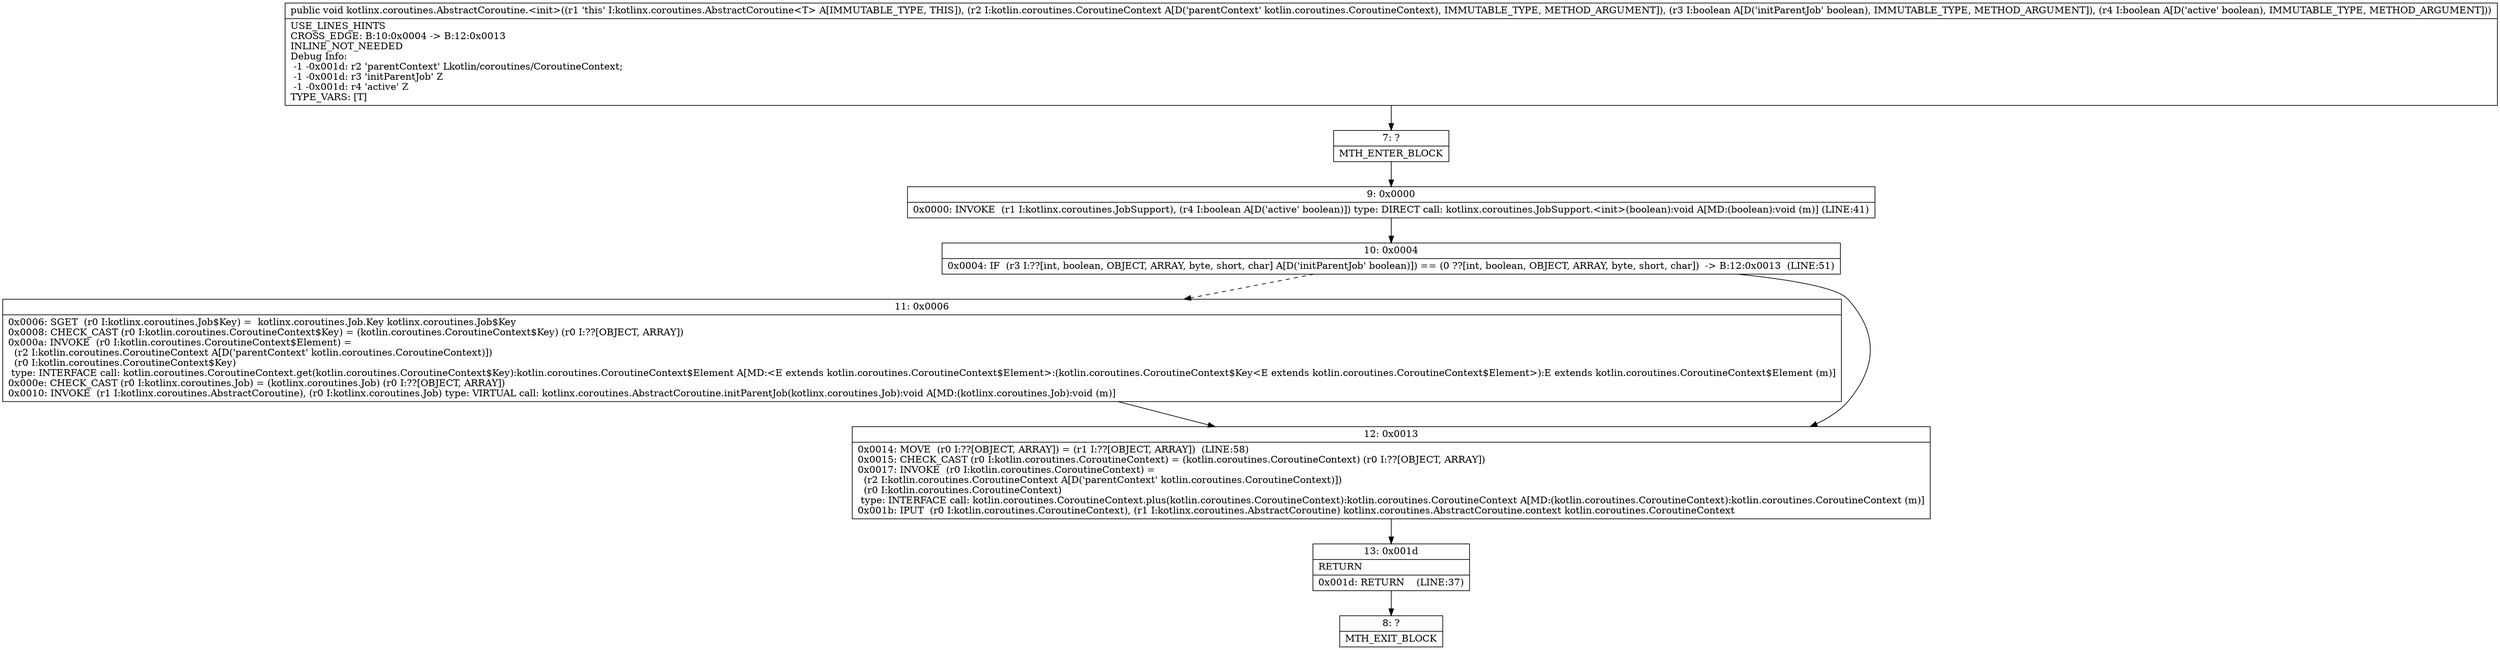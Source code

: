 digraph "CFG forkotlinx.coroutines.AbstractCoroutine.\<init\>(Lkotlin\/coroutines\/CoroutineContext;ZZ)V" {
Node_7 [shape=record,label="{7\:\ ?|MTH_ENTER_BLOCK\l}"];
Node_9 [shape=record,label="{9\:\ 0x0000|0x0000: INVOKE  (r1 I:kotlinx.coroutines.JobSupport), (r4 I:boolean A[D('active' boolean)]) type: DIRECT call: kotlinx.coroutines.JobSupport.\<init\>(boolean):void A[MD:(boolean):void (m)] (LINE:41)\l}"];
Node_10 [shape=record,label="{10\:\ 0x0004|0x0004: IF  (r3 I:??[int, boolean, OBJECT, ARRAY, byte, short, char] A[D('initParentJob' boolean)]) == (0 ??[int, boolean, OBJECT, ARRAY, byte, short, char])  \-\> B:12:0x0013  (LINE:51)\l}"];
Node_11 [shape=record,label="{11\:\ 0x0006|0x0006: SGET  (r0 I:kotlinx.coroutines.Job$Key) =  kotlinx.coroutines.Job.Key kotlinx.coroutines.Job$Key \l0x0008: CHECK_CAST (r0 I:kotlin.coroutines.CoroutineContext$Key) = (kotlin.coroutines.CoroutineContext$Key) (r0 I:??[OBJECT, ARRAY]) \l0x000a: INVOKE  (r0 I:kotlin.coroutines.CoroutineContext$Element) = \l  (r2 I:kotlin.coroutines.CoroutineContext A[D('parentContext' kotlin.coroutines.CoroutineContext)])\l  (r0 I:kotlin.coroutines.CoroutineContext$Key)\l type: INTERFACE call: kotlin.coroutines.CoroutineContext.get(kotlin.coroutines.CoroutineContext$Key):kotlin.coroutines.CoroutineContext$Element A[MD:\<E extends kotlin.coroutines.CoroutineContext$Element\>:(kotlin.coroutines.CoroutineContext$Key\<E extends kotlin.coroutines.CoroutineContext$Element\>):E extends kotlin.coroutines.CoroutineContext$Element (m)]\l0x000e: CHECK_CAST (r0 I:kotlinx.coroutines.Job) = (kotlinx.coroutines.Job) (r0 I:??[OBJECT, ARRAY]) \l0x0010: INVOKE  (r1 I:kotlinx.coroutines.AbstractCoroutine), (r0 I:kotlinx.coroutines.Job) type: VIRTUAL call: kotlinx.coroutines.AbstractCoroutine.initParentJob(kotlinx.coroutines.Job):void A[MD:(kotlinx.coroutines.Job):void (m)]\l}"];
Node_12 [shape=record,label="{12\:\ 0x0013|0x0014: MOVE  (r0 I:??[OBJECT, ARRAY]) = (r1 I:??[OBJECT, ARRAY])  (LINE:58)\l0x0015: CHECK_CAST (r0 I:kotlin.coroutines.CoroutineContext) = (kotlin.coroutines.CoroutineContext) (r0 I:??[OBJECT, ARRAY]) \l0x0017: INVOKE  (r0 I:kotlin.coroutines.CoroutineContext) = \l  (r2 I:kotlin.coroutines.CoroutineContext A[D('parentContext' kotlin.coroutines.CoroutineContext)])\l  (r0 I:kotlin.coroutines.CoroutineContext)\l type: INTERFACE call: kotlin.coroutines.CoroutineContext.plus(kotlin.coroutines.CoroutineContext):kotlin.coroutines.CoroutineContext A[MD:(kotlin.coroutines.CoroutineContext):kotlin.coroutines.CoroutineContext (m)]\l0x001b: IPUT  (r0 I:kotlin.coroutines.CoroutineContext), (r1 I:kotlinx.coroutines.AbstractCoroutine) kotlinx.coroutines.AbstractCoroutine.context kotlin.coroutines.CoroutineContext \l}"];
Node_13 [shape=record,label="{13\:\ 0x001d|RETURN\l|0x001d: RETURN    (LINE:37)\l}"];
Node_8 [shape=record,label="{8\:\ ?|MTH_EXIT_BLOCK\l}"];
MethodNode[shape=record,label="{public void kotlinx.coroutines.AbstractCoroutine.\<init\>((r1 'this' I:kotlinx.coroutines.AbstractCoroutine\<T\> A[IMMUTABLE_TYPE, THIS]), (r2 I:kotlin.coroutines.CoroutineContext A[D('parentContext' kotlin.coroutines.CoroutineContext), IMMUTABLE_TYPE, METHOD_ARGUMENT]), (r3 I:boolean A[D('initParentJob' boolean), IMMUTABLE_TYPE, METHOD_ARGUMENT]), (r4 I:boolean A[D('active' boolean), IMMUTABLE_TYPE, METHOD_ARGUMENT]))  | USE_LINES_HINTS\lCROSS_EDGE: B:10:0x0004 \-\> B:12:0x0013\lINLINE_NOT_NEEDED\lDebug Info:\l  \-1 \-0x001d: r2 'parentContext' Lkotlin\/coroutines\/CoroutineContext;\l  \-1 \-0x001d: r3 'initParentJob' Z\l  \-1 \-0x001d: r4 'active' Z\lTYPE_VARS: [T]\l}"];
MethodNode -> Node_7;Node_7 -> Node_9;
Node_9 -> Node_10;
Node_10 -> Node_11[style=dashed];
Node_10 -> Node_12;
Node_11 -> Node_12;
Node_12 -> Node_13;
Node_13 -> Node_8;
}

